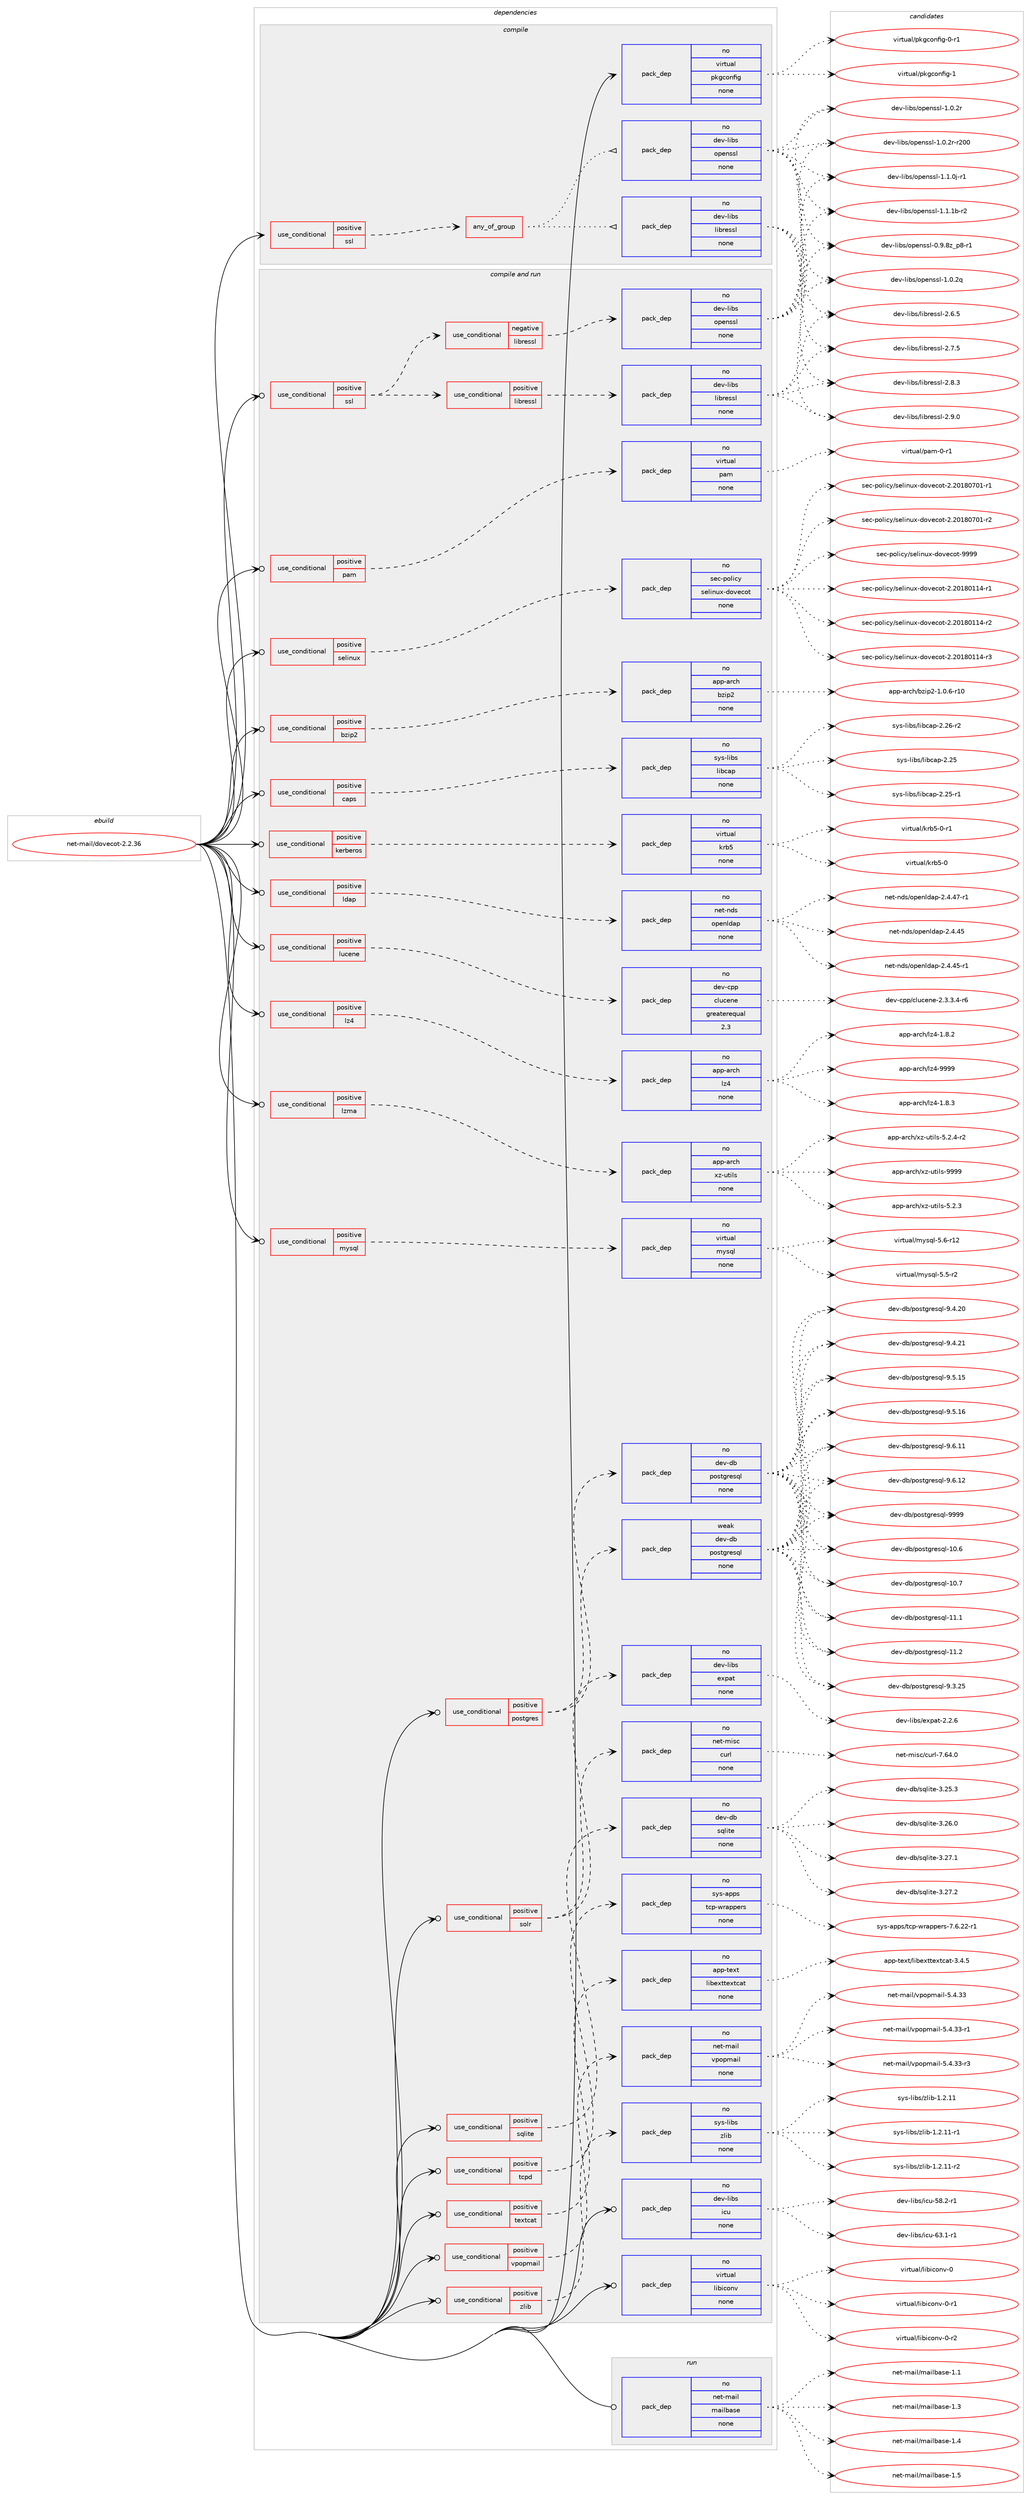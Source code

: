 digraph prolog {

# *************
# Graph options
# *************

newrank=true;
concentrate=true;
compound=true;
graph [rankdir=LR,fontname=Helvetica,fontsize=10,ranksep=1.5];#, ranksep=2.5, nodesep=0.2];
edge  [arrowhead=vee];
node  [fontname=Helvetica,fontsize=10];

# **********
# The ebuild
# **********

subgraph cluster_leftcol {
color=gray;
rank=same;
label=<<i>ebuild</i>>;
id [label="net-mail/dovecot-2.2.36", color=red, width=4, href="../net-mail/dovecot-2.2.36.svg"];
}

# ****************
# The dependencies
# ****************

subgraph cluster_midcol {
color=gray;
label=<<i>dependencies</i>>;
subgraph cluster_compile {
fillcolor="#eeeeee";
style=filled;
label=<<i>compile</i>>;
subgraph cond447207 {
dependency1663509 [label=<<TABLE BORDER="0" CELLBORDER="1" CELLSPACING="0" CELLPADDING="4"><TR><TD ROWSPAN="3" CELLPADDING="10">use_conditional</TD></TR><TR><TD>positive</TD></TR><TR><TD>ssl</TD></TR></TABLE>>, shape=none, color=red];
subgraph any26254 {
dependency1663510 [label=<<TABLE BORDER="0" CELLBORDER="1" CELLSPACING="0" CELLPADDING="4"><TR><TD CELLPADDING="10">any_of_group</TD></TR></TABLE>>, shape=none, color=red];subgraph pack1189260 {
dependency1663511 [label=<<TABLE BORDER="0" CELLBORDER="1" CELLSPACING="0" CELLPADDING="4" WIDTH="220"><TR><TD ROWSPAN="6" CELLPADDING="30">pack_dep</TD></TR><TR><TD WIDTH="110">no</TD></TR><TR><TD>dev-libs</TD></TR><TR><TD>openssl</TD></TR><TR><TD>none</TD></TR><TR><TD></TD></TR></TABLE>>, shape=none, color=blue];
}
dependency1663510:e -> dependency1663511:w [weight=20,style="dotted",arrowhead="oinv"];
subgraph pack1189261 {
dependency1663512 [label=<<TABLE BORDER="0" CELLBORDER="1" CELLSPACING="0" CELLPADDING="4" WIDTH="220"><TR><TD ROWSPAN="6" CELLPADDING="30">pack_dep</TD></TR><TR><TD WIDTH="110">no</TD></TR><TR><TD>dev-libs</TD></TR><TR><TD>libressl</TD></TR><TR><TD>none</TD></TR><TR><TD></TD></TR></TABLE>>, shape=none, color=blue];
}
dependency1663510:e -> dependency1663512:w [weight=20,style="dotted",arrowhead="oinv"];
}
dependency1663509:e -> dependency1663510:w [weight=20,style="dashed",arrowhead="vee"];
}
id:e -> dependency1663509:w [weight=20,style="solid",arrowhead="vee"];
subgraph pack1189262 {
dependency1663513 [label=<<TABLE BORDER="0" CELLBORDER="1" CELLSPACING="0" CELLPADDING="4" WIDTH="220"><TR><TD ROWSPAN="6" CELLPADDING="30">pack_dep</TD></TR><TR><TD WIDTH="110">no</TD></TR><TR><TD>virtual</TD></TR><TR><TD>pkgconfig</TD></TR><TR><TD>none</TD></TR><TR><TD></TD></TR></TABLE>>, shape=none, color=blue];
}
id:e -> dependency1663513:w [weight=20,style="solid",arrowhead="vee"];
}
subgraph cluster_compileandrun {
fillcolor="#eeeeee";
style=filled;
label=<<i>compile and run</i>>;
subgraph cond447208 {
dependency1663514 [label=<<TABLE BORDER="0" CELLBORDER="1" CELLSPACING="0" CELLPADDING="4"><TR><TD ROWSPAN="3" CELLPADDING="10">use_conditional</TD></TR><TR><TD>positive</TD></TR><TR><TD>bzip2</TD></TR></TABLE>>, shape=none, color=red];
subgraph pack1189263 {
dependency1663515 [label=<<TABLE BORDER="0" CELLBORDER="1" CELLSPACING="0" CELLPADDING="4" WIDTH="220"><TR><TD ROWSPAN="6" CELLPADDING="30">pack_dep</TD></TR><TR><TD WIDTH="110">no</TD></TR><TR><TD>app-arch</TD></TR><TR><TD>bzip2</TD></TR><TR><TD>none</TD></TR><TR><TD></TD></TR></TABLE>>, shape=none, color=blue];
}
dependency1663514:e -> dependency1663515:w [weight=20,style="dashed",arrowhead="vee"];
}
id:e -> dependency1663514:w [weight=20,style="solid",arrowhead="odotvee"];
subgraph cond447209 {
dependency1663516 [label=<<TABLE BORDER="0" CELLBORDER="1" CELLSPACING="0" CELLPADDING="4"><TR><TD ROWSPAN="3" CELLPADDING="10">use_conditional</TD></TR><TR><TD>positive</TD></TR><TR><TD>caps</TD></TR></TABLE>>, shape=none, color=red];
subgraph pack1189264 {
dependency1663517 [label=<<TABLE BORDER="0" CELLBORDER="1" CELLSPACING="0" CELLPADDING="4" WIDTH="220"><TR><TD ROWSPAN="6" CELLPADDING="30">pack_dep</TD></TR><TR><TD WIDTH="110">no</TD></TR><TR><TD>sys-libs</TD></TR><TR><TD>libcap</TD></TR><TR><TD>none</TD></TR><TR><TD></TD></TR></TABLE>>, shape=none, color=blue];
}
dependency1663516:e -> dependency1663517:w [weight=20,style="dashed",arrowhead="vee"];
}
id:e -> dependency1663516:w [weight=20,style="solid",arrowhead="odotvee"];
subgraph cond447210 {
dependency1663518 [label=<<TABLE BORDER="0" CELLBORDER="1" CELLSPACING="0" CELLPADDING="4"><TR><TD ROWSPAN="3" CELLPADDING="10">use_conditional</TD></TR><TR><TD>positive</TD></TR><TR><TD>kerberos</TD></TR></TABLE>>, shape=none, color=red];
subgraph pack1189265 {
dependency1663519 [label=<<TABLE BORDER="0" CELLBORDER="1" CELLSPACING="0" CELLPADDING="4" WIDTH="220"><TR><TD ROWSPAN="6" CELLPADDING="30">pack_dep</TD></TR><TR><TD WIDTH="110">no</TD></TR><TR><TD>virtual</TD></TR><TR><TD>krb5</TD></TR><TR><TD>none</TD></TR><TR><TD></TD></TR></TABLE>>, shape=none, color=blue];
}
dependency1663518:e -> dependency1663519:w [weight=20,style="dashed",arrowhead="vee"];
}
id:e -> dependency1663518:w [weight=20,style="solid",arrowhead="odotvee"];
subgraph cond447211 {
dependency1663520 [label=<<TABLE BORDER="0" CELLBORDER="1" CELLSPACING="0" CELLPADDING="4"><TR><TD ROWSPAN="3" CELLPADDING="10">use_conditional</TD></TR><TR><TD>positive</TD></TR><TR><TD>ldap</TD></TR></TABLE>>, shape=none, color=red];
subgraph pack1189266 {
dependency1663521 [label=<<TABLE BORDER="0" CELLBORDER="1" CELLSPACING="0" CELLPADDING="4" WIDTH="220"><TR><TD ROWSPAN="6" CELLPADDING="30">pack_dep</TD></TR><TR><TD WIDTH="110">no</TD></TR><TR><TD>net-nds</TD></TR><TR><TD>openldap</TD></TR><TR><TD>none</TD></TR><TR><TD></TD></TR></TABLE>>, shape=none, color=blue];
}
dependency1663520:e -> dependency1663521:w [weight=20,style="dashed",arrowhead="vee"];
}
id:e -> dependency1663520:w [weight=20,style="solid",arrowhead="odotvee"];
subgraph cond447212 {
dependency1663522 [label=<<TABLE BORDER="0" CELLBORDER="1" CELLSPACING="0" CELLPADDING="4"><TR><TD ROWSPAN="3" CELLPADDING="10">use_conditional</TD></TR><TR><TD>positive</TD></TR><TR><TD>lucene</TD></TR></TABLE>>, shape=none, color=red];
subgraph pack1189267 {
dependency1663523 [label=<<TABLE BORDER="0" CELLBORDER="1" CELLSPACING="0" CELLPADDING="4" WIDTH="220"><TR><TD ROWSPAN="6" CELLPADDING="30">pack_dep</TD></TR><TR><TD WIDTH="110">no</TD></TR><TR><TD>dev-cpp</TD></TR><TR><TD>clucene</TD></TR><TR><TD>greaterequal</TD></TR><TR><TD>2.3</TD></TR></TABLE>>, shape=none, color=blue];
}
dependency1663522:e -> dependency1663523:w [weight=20,style="dashed",arrowhead="vee"];
}
id:e -> dependency1663522:w [weight=20,style="solid",arrowhead="odotvee"];
subgraph cond447213 {
dependency1663524 [label=<<TABLE BORDER="0" CELLBORDER="1" CELLSPACING="0" CELLPADDING="4"><TR><TD ROWSPAN="3" CELLPADDING="10">use_conditional</TD></TR><TR><TD>positive</TD></TR><TR><TD>lz4</TD></TR></TABLE>>, shape=none, color=red];
subgraph pack1189268 {
dependency1663525 [label=<<TABLE BORDER="0" CELLBORDER="1" CELLSPACING="0" CELLPADDING="4" WIDTH="220"><TR><TD ROWSPAN="6" CELLPADDING="30">pack_dep</TD></TR><TR><TD WIDTH="110">no</TD></TR><TR><TD>app-arch</TD></TR><TR><TD>lz4</TD></TR><TR><TD>none</TD></TR><TR><TD></TD></TR></TABLE>>, shape=none, color=blue];
}
dependency1663524:e -> dependency1663525:w [weight=20,style="dashed",arrowhead="vee"];
}
id:e -> dependency1663524:w [weight=20,style="solid",arrowhead="odotvee"];
subgraph cond447214 {
dependency1663526 [label=<<TABLE BORDER="0" CELLBORDER="1" CELLSPACING="0" CELLPADDING="4"><TR><TD ROWSPAN="3" CELLPADDING="10">use_conditional</TD></TR><TR><TD>positive</TD></TR><TR><TD>lzma</TD></TR></TABLE>>, shape=none, color=red];
subgraph pack1189269 {
dependency1663527 [label=<<TABLE BORDER="0" CELLBORDER="1" CELLSPACING="0" CELLPADDING="4" WIDTH="220"><TR><TD ROWSPAN="6" CELLPADDING="30">pack_dep</TD></TR><TR><TD WIDTH="110">no</TD></TR><TR><TD>app-arch</TD></TR><TR><TD>xz-utils</TD></TR><TR><TD>none</TD></TR><TR><TD></TD></TR></TABLE>>, shape=none, color=blue];
}
dependency1663526:e -> dependency1663527:w [weight=20,style="dashed",arrowhead="vee"];
}
id:e -> dependency1663526:w [weight=20,style="solid",arrowhead="odotvee"];
subgraph cond447215 {
dependency1663528 [label=<<TABLE BORDER="0" CELLBORDER="1" CELLSPACING="0" CELLPADDING="4"><TR><TD ROWSPAN="3" CELLPADDING="10">use_conditional</TD></TR><TR><TD>positive</TD></TR><TR><TD>mysql</TD></TR></TABLE>>, shape=none, color=red];
subgraph pack1189270 {
dependency1663529 [label=<<TABLE BORDER="0" CELLBORDER="1" CELLSPACING="0" CELLPADDING="4" WIDTH="220"><TR><TD ROWSPAN="6" CELLPADDING="30">pack_dep</TD></TR><TR><TD WIDTH="110">no</TD></TR><TR><TD>virtual</TD></TR><TR><TD>mysql</TD></TR><TR><TD>none</TD></TR><TR><TD></TD></TR></TABLE>>, shape=none, color=blue];
}
dependency1663528:e -> dependency1663529:w [weight=20,style="dashed",arrowhead="vee"];
}
id:e -> dependency1663528:w [weight=20,style="solid",arrowhead="odotvee"];
subgraph cond447216 {
dependency1663530 [label=<<TABLE BORDER="0" CELLBORDER="1" CELLSPACING="0" CELLPADDING="4"><TR><TD ROWSPAN="3" CELLPADDING="10">use_conditional</TD></TR><TR><TD>positive</TD></TR><TR><TD>pam</TD></TR></TABLE>>, shape=none, color=red];
subgraph pack1189271 {
dependency1663531 [label=<<TABLE BORDER="0" CELLBORDER="1" CELLSPACING="0" CELLPADDING="4" WIDTH="220"><TR><TD ROWSPAN="6" CELLPADDING="30">pack_dep</TD></TR><TR><TD WIDTH="110">no</TD></TR><TR><TD>virtual</TD></TR><TR><TD>pam</TD></TR><TR><TD>none</TD></TR><TR><TD></TD></TR></TABLE>>, shape=none, color=blue];
}
dependency1663530:e -> dependency1663531:w [weight=20,style="dashed",arrowhead="vee"];
}
id:e -> dependency1663530:w [weight=20,style="solid",arrowhead="odotvee"];
subgraph cond447217 {
dependency1663532 [label=<<TABLE BORDER="0" CELLBORDER="1" CELLSPACING="0" CELLPADDING="4"><TR><TD ROWSPAN="3" CELLPADDING="10">use_conditional</TD></TR><TR><TD>positive</TD></TR><TR><TD>postgres</TD></TR></TABLE>>, shape=none, color=red];
subgraph pack1189272 {
dependency1663533 [label=<<TABLE BORDER="0" CELLBORDER="1" CELLSPACING="0" CELLPADDING="4" WIDTH="220"><TR><TD ROWSPAN="6" CELLPADDING="30">pack_dep</TD></TR><TR><TD WIDTH="110">no</TD></TR><TR><TD>dev-db</TD></TR><TR><TD>postgresql</TD></TR><TR><TD>none</TD></TR><TR><TD></TD></TR></TABLE>>, shape=none, color=blue];
}
dependency1663532:e -> dependency1663533:w [weight=20,style="dashed",arrowhead="vee"];
subgraph pack1189273 {
dependency1663534 [label=<<TABLE BORDER="0" CELLBORDER="1" CELLSPACING="0" CELLPADDING="4" WIDTH="220"><TR><TD ROWSPAN="6" CELLPADDING="30">pack_dep</TD></TR><TR><TD WIDTH="110">weak</TD></TR><TR><TD>dev-db</TD></TR><TR><TD>postgresql</TD></TR><TR><TD>none</TD></TR><TR><TD></TD></TR></TABLE>>, shape=none, color=blue];
}
dependency1663532:e -> dependency1663534:w [weight=20,style="dashed",arrowhead="vee"];
}
id:e -> dependency1663532:w [weight=20,style="solid",arrowhead="odotvee"];
subgraph cond447218 {
dependency1663535 [label=<<TABLE BORDER="0" CELLBORDER="1" CELLSPACING="0" CELLPADDING="4"><TR><TD ROWSPAN="3" CELLPADDING="10">use_conditional</TD></TR><TR><TD>positive</TD></TR><TR><TD>selinux</TD></TR></TABLE>>, shape=none, color=red];
subgraph pack1189274 {
dependency1663536 [label=<<TABLE BORDER="0" CELLBORDER="1" CELLSPACING="0" CELLPADDING="4" WIDTH="220"><TR><TD ROWSPAN="6" CELLPADDING="30">pack_dep</TD></TR><TR><TD WIDTH="110">no</TD></TR><TR><TD>sec-policy</TD></TR><TR><TD>selinux-dovecot</TD></TR><TR><TD>none</TD></TR><TR><TD></TD></TR></TABLE>>, shape=none, color=blue];
}
dependency1663535:e -> dependency1663536:w [weight=20,style="dashed",arrowhead="vee"];
}
id:e -> dependency1663535:w [weight=20,style="solid",arrowhead="odotvee"];
subgraph cond447219 {
dependency1663537 [label=<<TABLE BORDER="0" CELLBORDER="1" CELLSPACING="0" CELLPADDING="4"><TR><TD ROWSPAN="3" CELLPADDING="10">use_conditional</TD></TR><TR><TD>positive</TD></TR><TR><TD>solr</TD></TR></TABLE>>, shape=none, color=red];
subgraph pack1189275 {
dependency1663538 [label=<<TABLE BORDER="0" CELLBORDER="1" CELLSPACING="0" CELLPADDING="4" WIDTH="220"><TR><TD ROWSPAN="6" CELLPADDING="30">pack_dep</TD></TR><TR><TD WIDTH="110">no</TD></TR><TR><TD>net-misc</TD></TR><TR><TD>curl</TD></TR><TR><TD>none</TD></TR><TR><TD></TD></TR></TABLE>>, shape=none, color=blue];
}
dependency1663537:e -> dependency1663538:w [weight=20,style="dashed",arrowhead="vee"];
subgraph pack1189276 {
dependency1663539 [label=<<TABLE BORDER="0" CELLBORDER="1" CELLSPACING="0" CELLPADDING="4" WIDTH="220"><TR><TD ROWSPAN="6" CELLPADDING="30">pack_dep</TD></TR><TR><TD WIDTH="110">no</TD></TR><TR><TD>dev-libs</TD></TR><TR><TD>expat</TD></TR><TR><TD>none</TD></TR><TR><TD></TD></TR></TABLE>>, shape=none, color=blue];
}
dependency1663537:e -> dependency1663539:w [weight=20,style="dashed",arrowhead="vee"];
}
id:e -> dependency1663537:w [weight=20,style="solid",arrowhead="odotvee"];
subgraph cond447220 {
dependency1663540 [label=<<TABLE BORDER="0" CELLBORDER="1" CELLSPACING="0" CELLPADDING="4"><TR><TD ROWSPAN="3" CELLPADDING="10">use_conditional</TD></TR><TR><TD>positive</TD></TR><TR><TD>sqlite</TD></TR></TABLE>>, shape=none, color=red];
subgraph pack1189277 {
dependency1663541 [label=<<TABLE BORDER="0" CELLBORDER="1" CELLSPACING="0" CELLPADDING="4" WIDTH="220"><TR><TD ROWSPAN="6" CELLPADDING="30">pack_dep</TD></TR><TR><TD WIDTH="110">no</TD></TR><TR><TD>dev-db</TD></TR><TR><TD>sqlite</TD></TR><TR><TD>none</TD></TR><TR><TD></TD></TR></TABLE>>, shape=none, color=blue];
}
dependency1663540:e -> dependency1663541:w [weight=20,style="dashed",arrowhead="vee"];
}
id:e -> dependency1663540:w [weight=20,style="solid",arrowhead="odotvee"];
subgraph cond447221 {
dependency1663542 [label=<<TABLE BORDER="0" CELLBORDER="1" CELLSPACING="0" CELLPADDING="4"><TR><TD ROWSPAN="3" CELLPADDING="10">use_conditional</TD></TR><TR><TD>positive</TD></TR><TR><TD>ssl</TD></TR></TABLE>>, shape=none, color=red];
subgraph cond447222 {
dependency1663543 [label=<<TABLE BORDER="0" CELLBORDER="1" CELLSPACING="0" CELLPADDING="4"><TR><TD ROWSPAN="3" CELLPADDING="10">use_conditional</TD></TR><TR><TD>negative</TD></TR><TR><TD>libressl</TD></TR></TABLE>>, shape=none, color=red];
subgraph pack1189278 {
dependency1663544 [label=<<TABLE BORDER="0" CELLBORDER="1" CELLSPACING="0" CELLPADDING="4" WIDTH="220"><TR><TD ROWSPAN="6" CELLPADDING="30">pack_dep</TD></TR><TR><TD WIDTH="110">no</TD></TR><TR><TD>dev-libs</TD></TR><TR><TD>openssl</TD></TR><TR><TD>none</TD></TR><TR><TD></TD></TR></TABLE>>, shape=none, color=blue];
}
dependency1663543:e -> dependency1663544:w [weight=20,style="dashed",arrowhead="vee"];
}
dependency1663542:e -> dependency1663543:w [weight=20,style="dashed",arrowhead="vee"];
subgraph cond447223 {
dependency1663545 [label=<<TABLE BORDER="0" CELLBORDER="1" CELLSPACING="0" CELLPADDING="4"><TR><TD ROWSPAN="3" CELLPADDING="10">use_conditional</TD></TR><TR><TD>positive</TD></TR><TR><TD>libressl</TD></TR></TABLE>>, shape=none, color=red];
subgraph pack1189279 {
dependency1663546 [label=<<TABLE BORDER="0" CELLBORDER="1" CELLSPACING="0" CELLPADDING="4" WIDTH="220"><TR><TD ROWSPAN="6" CELLPADDING="30">pack_dep</TD></TR><TR><TD WIDTH="110">no</TD></TR><TR><TD>dev-libs</TD></TR><TR><TD>libressl</TD></TR><TR><TD>none</TD></TR><TR><TD></TD></TR></TABLE>>, shape=none, color=blue];
}
dependency1663545:e -> dependency1663546:w [weight=20,style="dashed",arrowhead="vee"];
}
dependency1663542:e -> dependency1663545:w [weight=20,style="dashed",arrowhead="vee"];
}
id:e -> dependency1663542:w [weight=20,style="solid",arrowhead="odotvee"];
subgraph cond447224 {
dependency1663547 [label=<<TABLE BORDER="0" CELLBORDER="1" CELLSPACING="0" CELLPADDING="4"><TR><TD ROWSPAN="3" CELLPADDING="10">use_conditional</TD></TR><TR><TD>positive</TD></TR><TR><TD>tcpd</TD></TR></TABLE>>, shape=none, color=red];
subgraph pack1189280 {
dependency1663548 [label=<<TABLE BORDER="0" CELLBORDER="1" CELLSPACING="0" CELLPADDING="4" WIDTH="220"><TR><TD ROWSPAN="6" CELLPADDING="30">pack_dep</TD></TR><TR><TD WIDTH="110">no</TD></TR><TR><TD>sys-apps</TD></TR><TR><TD>tcp-wrappers</TD></TR><TR><TD>none</TD></TR><TR><TD></TD></TR></TABLE>>, shape=none, color=blue];
}
dependency1663547:e -> dependency1663548:w [weight=20,style="dashed",arrowhead="vee"];
}
id:e -> dependency1663547:w [weight=20,style="solid",arrowhead="odotvee"];
subgraph cond447225 {
dependency1663549 [label=<<TABLE BORDER="0" CELLBORDER="1" CELLSPACING="0" CELLPADDING="4"><TR><TD ROWSPAN="3" CELLPADDING="10">use_conditional</TD></TR><TR><TD>positive</TD></TR><TR><TD>textcat</TD></TR></TABLE>>, shape=none, color=red];
subgraph pack1189281 {
dependency1663550 [label=<<TABLE BORDER="0" CELLBORDER="1" CELLSPACING="0" CELLPADDING="4" WIDTH="220"><TR><TD ROWSPAN="6" CELLPADDING="30">pack_dep</TD></TR><TR><TD WIDTH="110">no</TD></TR><TR><TD>app-text</TD></TR><TR><TD>libexttextcat</TD></TR><TR><TD>none</TD></TR><TR><TD></TD></TR></TABLE>>, shape=none, color=blue];
}
dependency1663549:e -> dependency1663550:w [weight=20,style="dashed",arrowhead="vee"];
}
id:e -> dependency1663549:w [weight=20,style="solid",arrowhead="odotvee"];
subgraph cond447226 {
dependency1663551 [label=<<TABLE BORDER="0" CELLBORDER="1" CELLSPACING="0" CELLPADDING="4"><TR><TD ROWSPAN="3" CELLPADDING="10">use_conditional</TD></TR><TR><TD>positive</TD></TR><TR><TD>vpopmail</TD></TR></TABLE>>, shape=none, color=red];
subgraph pack1189282 {
dependency1663552 [label=<<TABLE BORDER="0" CELLBORDER="1" CELLSPACING="0" CELLPADDING="4" WIDTH="220"><TR><TD ROWSPAN="6" CELLPADDING="30">pack_dep</TD></TR><TR><TD WIDTH="110">no</TD></TR><TR><TD>net-mail</TD></TR><TR><TD>vpopmail</TD></TR><TR><TD>none</TD></TR><TR><TD></TD></TR></TABLE>>, shape=none, color=blue];
}
dependency1663551:e -> dependency1663552:w [weight=20,style="dashed",arrowhead="vee"];
}
id:e -> dependency1663551:w [weight=20,style="solid",arrowhead="odotvee"];
subgraph cond447227 {
dependency1663553 [label=<<TABLE BORDER="0" CELLBORDER="1" CELLSPACING="0" CELLPADDING="4"><TR><TD ROWSPAN="3" CELLPADDING="10">use_conditional</TD></TR><TR><TD>positive</TD></TR><TR><TD>zlib</TD></TR></TABLE>>, shape=none, color=red];
subgraph pack1189283 {
dependency1663554 [label=<<TABLE BORDER="0" CELLBORDER="1" CELLSPACING="0" CELLPADDING="4" WIDTH="220"><TR><TD ROWSPAN="6" CELLPADDING="30">pack_dep</TD></TR><TR><TD WIDTH="110">no</TD></TR><TR><TD>sys-libs</TD></TR><TR><TD>zlib</TD></TR><TR><TD>none</TD></TR><TR><TD></TD></TR></TABLE>>, shape=none, color=blue];
}
dependency1663553:e -> dependency1663554:w [weight=20,style="dashed",arrowhead="vee"];
}
id:e -> dependency1663553:w [weight=20,style="solid",arrowhead="odotvee"];
subgraph pack1189284 {
dependency1663555 [label=<<TABLE BORDER="0" CELLBORDER="1" CELLSPACING="0" CELLPADDING="4" WIDTH="220"><TR><TD ROWSPAN="6" CELLPADDING="30">pack_dep</TD></TR><TR><TD WIDTH="110">no</TD></TR><TR><TD>dev-libs</TD></TR><TR><TD>icu</TD></TR><TR><TD>none</TD></TR><TR><TD></TD></TR></TABLE>>, shape=none, color=blue];
}
id:e -> dependency1663555:w [weight=20,style="solid",arrowhead="odotvee"];
subgraph pack1189285 {
dependency1663556 [label=<<TABLE BORDER="0" CELLBORDER="1" CELLSPACING="0" CELLPADDING="4" WIDTH="220"><TR><TD ROWSPAN="6" CELLPADDING="30">pack_dep</TD></TR><TR><TD WIDTH="110">no</TD></TR><TR><TD>virtual</TD></TR><TR><TD>libiconv</TD></TR><TR><TD>none</TD></TR><TR><TD></TD></TR></TABLE>>, shape=none, color=blue];
}
id:e -> dependency1663556:w [weight=20,style="solid",arrowhead="odotvee"];
}
subgraph cluster_run {
fillcolor="#eeeeee";
style=filled;
label=<<i>run</i>>;
subgraph pack1189286 {
dependency1663557 [label=<<TABLE BORDER="0" CELLBORDER="1" CELLSPACING="0" CELLPADDING="4" WIDTH="220"><TR><TD ROWSPAN="6" CELLPADDING="30">pack_dep</TD></TR><TR><TD WIDTH="110">no</TD></TR><TR><TD>net-mail</TD></TR><TR><TD>mailbase</TD></TR><TR><TD>none</TD></TR><TR><TD></TD></TR></TABLE>>, shape=none, color=blue];
}
id:e -> dependency1663557:w [weight=20,style="solid",arrowhead="odot"];
}
}

# **************
# The candidates
# **************

subgraph cluster_choices {
rank=same;
color=gray;
label=<<i>candidates</i>>;

subgraph choice1189260 {
color=black;
nodesep=1;
choice10010111845108105981154711111210111011511510845484657465612295112564511449 [label="dev-libs/openssl-0.9.8z_p8-r1", color=red, width=4,href="../dev-libs/openssl-0.9.8z_p8-r1.svg"];
choice100101118451081059811547111112101110115115108454946484650113 [label="dev-libs/openssl-1.0.2q", color=red, width=4,href="../dev-libs/openssl-1.0.2q.svg"];
choice100101118451081059811547111112101110115115108454946484650114 [label="dev-libs/openssl-1.0.2r", color=red, width=4,href="../dev-libs/openssl-1.0.2r.svg"];
choice10010111845108105981154711111210111011511510845494648465011445114504848 [label="dev-libs/openssl-1.0.2r-r200", color=red, width=4,href="../dev-libs/openssl-1.0.2r-r200.svg"];
choice1001011184510810598115471111121011101151151084549464946481064511449 [label="dev-libs/openssl-1.1.0j-r1", color=red, width=4,href="../dev-libs/openssl-1.1.0j-r1.svg"];
choice100101118451081059811547111112101110115115108454946494649984511450 [label="dev-libs/openssl-1.1.1b-r2", color=red, width=4,href="../dev-libs/openssl-1.1.1b-r2.svg"];
dependency1663511:e -> choice10010111845108105981154711111210111011511510845484657465612295112564511449:w [style=dotted,weight="100"];
dependency1663511:e -> choice100101118451081059811547111112101110115115108454946484650113:w [style=dotted,weight="100"];
dependency1663511:e -> choice100101118451081059811547111112101110115115108454946484650114:w [style=dotted,weight="100"];
dependency1663511:e -> choice10010111845108105981154711111210111011511510845494648465011445114504848:w [style=dotted,weight="100"];
dependency1663511:e -> choice1001011184510810598115471111121011101151151084549464946481064511449:w [style=dotted,weight="100"];
dependency1663511:e -> choice100101118451081059811547111112101110115115108454946494649984511450:w [style=dotted,weight="100"];
}
subgraph choice1189261 {
color=black;
nodesep=1;
choice10010111845108105981154710810598114101115115108455046544653 [label="dev-libs/libressl-2.6.5", color=red, width=4,href="../dev-libs/libressl-2.6.5.svg"];
choice10010111845108105981154710810598114101115115108455046554653 [label="dev-libs/libressl-2.7.5", color=red, width=4,href="../dev-libs/libressl-2.7.5.svg"];
choice10010111845108105981154710810598114101115115108455046564651 [label="dev-libs/libressl-2.8.3", color=red, width=4,href="../dev-libs/libressl-2.8.3.svg"];
choice10010111845108105981154710810598114101115115108455046574648 [label="dev-libs/libressl-2.9.0", color=red, width=4,href="../dev-libs/libressl-2.9.0.svg"];
dependency1663512:e -> choice10010111845108105981154710810598114101115115108455046544653:w [style=dotted,weight="100"];
dependency1663512:e -> choice10010111845108105981154710810598114101115115108455046554653:w [style=dotted,weight="100"];
dependency1663512:e -> choice10010111845108105981154710810598114101115115108455046564651:w [style=dotted,weight="100"];
dependency1663512:e -> choice10010111845108105981154710810598114101115115108455046574648:w [style=dotted,weight="100"];
}
subgraph choice1189262 {
color=black;
nodesep=1;
choice11810511411611797108471121071039911111010210510345484511449 [label="virtual/pkgconfig-0-r1", color=red, width=4,href="../virtual/pkgconfig-0-r1.svg"];
choice1181051141161179710847112107103991111101021051034549 [label="virtual/pkgconfig-1", color=red, width=4,href="../virtual/pkgconfig-1.svg"];
dependency1663513:e -> choice11810511411611797108471121071039911111010210510345484511449:w [style=dotted,weight="100"];
dependency1663513:e -> choice1181051141161179710847112107103991111101021051034549:w [style=dotted,weight="100"];
}
subgraph choice1189263 {
color=black;
nodesep=1;
choice97112112459711499104479812210511250454946484654451144948 [label="app-arch/bzip2-1.0.6-r10", color=red, width=4,href="../app-arch/bzip2-1.0.6-r10.svg"];
dependency1663515:e -> choice97112112459711499104479812210511250454946484654451144948:w [style=dotted,weight="100"];
}
subgraph choice1189264 {
color=black;
nodesep=1;
choice1151211154510810598115471081059899971124550465053 [label="sys-libs/libcap-2.25", color=red, width=4,href="../sys-libs/libcap-2.25.svg"];
choice11512111545108105981154710810598999711245504650534511449 [label="sys-libs/libcap-2.25-r1", color=red, width=4,href="../sys-libs/libcap-2.25-r1.svg"];
choice11512111545108105981154710810598999711245504650544511450 [label="sys-libs/libcap-2.26-r2", color=red, width=4,href="../sys-libs/libcap-2.26-r2.svg"];
dependency1663517:e -> choice1151211154510810598115471081059899971124550465053:w [style=dotted,weight="100"];
dependency1663517:e -> choice11512111545108105981154710810598999711245504650534511449:w [style=dotted,weight="100"];
dependency1663517:e -> choice11512111545108105981154710810598999711245504650544511450:w [style=dotted,weight="100"];
}
subgraph choice1189265 {
color=black;
nodesep=1;
choice118105114116117971084710711498534548 [label="virtual/krb5-0", color=red, width=4,href="../virtual/krb5-0.svg"];
choice1181051141161179710847107114985345484511449 [label="virtual/krb5-0-r1", color=red, width=4,href="../virtual/krb5-0-r1.svg"];
dependency1663519:e -> choice118105114116117971084710711498534548:w [style=dotted,weight="100"];
dependency1663519:e -> choice1181051141161179710847107114985345484511449:w [style=dotted,weight="100"];
}
subgraph choice1189266 {
color=black;
nodesep=1;
choice11010111645110100115471111121011101081009711245504652465253 [label="net-nds/openldap-2.4.45", color=red, width=4,href="../net-nds/openldap-2.4.45.svg"];
choice110101116451101001154711111210111010810097112455046524652534511449 [label="net-nds/openldap-2.4.45-r1", color=red, width=4,href="../net-nds/openldap-2.4.45-r1.svg"];
choice110101116451101001154711111210111010810097112455046524652554511449 [label="net-nds/openldap-2.4.47-r1", color=red, width=4,href="../net-nds/openldap-2.4.47-r1.svg"];
dependency1663521:e -> choice11010111645110100115471111121011101081009711245504652465253:w [style=dotted,weight="100"];
dependency1663521:e -> choice110101116451101001154711111210111010810097112455046524652534511449:w [style=dotted,weight="100"];
dependency1663521:e -> choice110101116451101001154711111210111010810097112455046524652554511449:w [style=dotted,weight="100"];
}
subgraph choice1189267 {
color=black;
nodesep=1;
choice100101118459911211247991081179910111010145504651465146524511454 [label="dev-cpp/clucene-2.3.3.4-r6", color=red, width=4,href="../dev-cpp/clucene-2.3.3.4-r6.svg"];
dependency1663523:e -> choice100101118459911211247991081179910111010145504651465146524511454:w [style=dotted,weight="100"];
}
subgraph choice1189268 {
color=black;
nodesep=1;
choice971121124597114991044710812252454946564650 [label="app-arch/lz4-1.8.2", color=red, width=4,href="../app-arch/lz4-1.8.2.svg"];
choice971121124597114991044710812252454946564651 [label="app-arch/lz4-1.8.3", color=red, width=4,href="../app-arch/lz4-1.8.3.svg"];
choice9711211245971149910447108122524557575757 [label="app-arch/lz4-9999", color=red, width=4,href="../app-arch/lz4-9999.svg"];
dependency1663525:e -> choice971121124597114991044710812252454946564650:w [style=dotted,weight="100"];
dependency1663525:e -> choice971121124597114991044710812252454946564651:w [style=dotted,weight="100"];
dependency1663525:e -> choice9711211245971149910447108122524557575757:w [style=dotted,weight="100"];
}
subgraph choice1189269 {
color=black;
nodesep=1;
choice971121124597114991044712012245117116105108115455346504651 [label="app-arch/xz-utils-5.2.3", color=red, width=4,href="../app-arch/xz-utils-5.2.3.svg"];
choice9711211245971149910447120122451171161051081154553465046524511450 [label="app-arch/xz-utils-5.2.4-r2", color=red, width=4,href="../app-arch/xz-utils-5.2.4-r2.svg"];
choice9711211245971149910447120122451171161051081154557575757 [label="app-arch/xz-utils-9999", color=red, width=4,href="../app-arch/xz-utils-9999.svg"];
dependency1663527:e -> choice971121124597114991044712012245117116105108115455346504651:w [style=dotted,weight="100"];
dependency1663527:e -> choice9711211245971149910447120122451171161051081154553465046524511450:w [style=dotted,weight="100"];
dependency1663527:e -> choice9711211245971149910447120122451171161051081154557575757:w [style=dotted,weight="100"];
}
subgraph choice1189270 {
color=black;
nodesep=1;
choice1181051141161179710847109121115113108455346534511450 [label="virtual/mysql-5.5-r2", color=red, width=4,href="../virtual/mysql-5.5-r2.svg"];
choice118105114116117971084710912111511310845534654451144950 [label="virtual/mysql-5.6-r12", color=red, width=4,href="../virtual/mysql-5.6-r12.svg"];
dependency1663529:e -> choice1181051141161179710847109121115113108455346534511450:w [style=dotted,weight="100"];
dependency1663529:e -> choice118105114116117971084710912111511310845534654451144950:w [style=dotted,weight="100"];
}
subgraph choice1189271 {
color=black;
nodesep=1;
choice11810511411611797108471129710945484511449 [label="virtual/pam-0-r1", color=red, width=4,href="../virtual/pam-0-r1.svg"];
dependency1663531:e -> choice11810511411611797108471129710945484511449:w [style=dotted,weight="100"];
}
subgraph choice1189272 {
color=black;
nodesep=1;
choice1001011184510098471121111151161031141011151131084549484654 [label="dev-db/postgresql-10.6", color=red, width=4,href="../dev-db/postgresql-10.6.svg"];
choice1001011184510098471121111151161031141011151131084549484655 [label="dev-db/postgresql-10.7", color=red, width=4,href="../dev-db/postgresql-10.7.svg"];
choice1001011184510098471121111151161031141011151131084549494649 [label="dev-db/postgresql-11.1", color=red, width=4,href="../dev-db/postgresql-11.1.svg"];
choice1001011184510098471121111151161031141011151131084549494650 [label="dev-db/postgresql-11.2", color=red, width=4,href="../dev-db/postgresql-11.2.svg"];
choice10010111845100984711211111511610311410111511310845574651465053 [label="dev-db/postgresql-9.3.25", color=red, width=4,href="../dev-db/postgresql-9.3.25.svg"];
choice10010111845100984711211111511610311410111511310845574652465048 [label="dev-db/postgresql-9.4.20", color=red, width=4,href="../dev-db/postgresql-9.4.20.svg"];
choice10010111845100984711211111511610311410111511310845574652465049 [label="dev-db/postgresql-9.4.21", color=red, width=4,href="../dev-db/postgresql-9.4.21.svg"];
choice10010111845100984711211111511610311410111511310845574653464953 [label="dev-db/postgresql-9.5.15", color=red, width=4,href="../dev-db/postgresql-9.5.15.svg"];
choice10010111845100984711211111511610311410111511310845574653464954 [label="dev-db/postgresql-9.5.16", color=red, width=4,href="../dev-db/postgresql-9.5.16.svg"];
choice10010111845100984711211111511610311410111511310845574654464949 [label="dev-db/postgresql-9.6.11", color=red, width=4,href="../dev-db/postgresql-9.6.11.svg"];
choice10010111845100984711211111511610311410111511310845574654464950 [label="dev-db/postgresql-9.6.12", color=red, width=4,href="../dev-db/postgresql-9.6.12.svg"];
choice1001011184510098471121111151161031141011151131084557575757 [label="dev-db/postgresql-9999", color=red, width=4,href="../dev-db/postgresql-9999.svg"];
dependency1663533:e -> choice1001011184510098471121111151161031141011151131084549484654:w [style=dotted,weight="100"];
dependency1663533:e -> choice1001011184510098471121111151161031141011151131084549484655:w [style=dotted,weight="100"];
dependency1663533:e -> choice1001011184510098471121111151161031141011151131084549494649:w [style=dotted,weight="100"];
dependency1663533:e -> choice1001011184510098471121111151161031141011151131084549494650:w [style=dotted,weight="100"];
dependency1663533:e -> choice10010111845100984711211111511610311410111511310845574651465053:w [style=dotted,weight="100"];
dependency1663533:e -> choice10010111845100984711211111511610311410111511310845574652465048:w [style=dotted,weight="100"];
dependency1663533:e -> choice10010111845100984711211111511610311410111511310845574652465049:w [style=dotted,weight="100"];
dependency1663533:e -> choice10010111845100984711211111511610311410111511310845574653464953:w [style=dotted,weight="100"];
dependency1663533:e -> choice10010111845100984711211111511610311410111511310845574653464954:w [style=dotted,weight="100"];
dependency1663533:e -> choice10010111845100984711211111511610311410111511310845574654464949:w [style=dotted,weight="100"];
dependency1663533:e -> choice10010111845100984711211111511610311410111511310845574654464950:w [style=dotted,weight="100"];
dependency1663533:e -> choice1001011184510098471121111151161031141011151131084557575757:w [style=dotted,weight="100"];
}
subgraph choice1189273 {
color=black;
nodesep=1;
choice1001011184510098471121111151161031141011151131084549484654 [label="dev-db/postgresql-10.6", color=red, width=4,href="../dev-db/postgresql-10.6.svg"];
choice1001011184510098471121111151161031141011151131084549484655 [label="dev-db/postgresql-10.7", color=red, width=4,href="../dev-db/postgresql-10.7.svg"];
choice1001011184510098471121111151161031141011151131084549494649 [label="dev-db/postgresql-11.1", color=red, width=4,href="../dev-db/postgresql-11.1.svg"];
choice1001011184510098471121111151161031141011151131084549494650 [label="dev-db/postgresql-11.2", color=red, width=4,href="../dev-db/postgresql-11.2.svg"];
choice10010111845100984711211111511610311410111511310845574651465053 [label="dev-db/postgresql-9.3.25", color=red, width=4,href="../dev-db/postgresql-9.3.25.svg"];
choice10010111845100984711211111511610311410111511310845574652465048 [label="dev-db/postgresql-9.4.20", color=red, width=4,href="../dev-db/postgresql-9.4.20.svg"];
choice10010111845100984711211111511610311410111511310845574652465049 [label="dev-db/postgresql-9.4.21", color=red, width=4,href="../dev-db/postgresql-9.4.21.svg"];
choice10010111845100984711211111511610311410111511310845574653464953 [label="dev-db/postgresql-9.5.15", color=red, width=4,href="../dev-db/postgresql-9.5.15.svg"];
choice10010111845100984711211111511610311410111511310845574653464954 [label="dev-db/postgresql-9.5.16", color=red, width=4,href="../dev-db/postgresql-9.5.16.svg"];
choice10010111845100984711211111511610311410111511310845574654464949 [label="dev-db/postgresql-9.6.11", color=red, width=4,href="../dev-db/postgresql-9.6.11.svg"];
choice10010111845100984711211111511610311410111511310845574654464950 [label="dev-db/postgresql-9.6.12", color=red, width=4,href="../dev-db/postgresql-9.6.12.svg"];
choice1001011184510098471121111151161031141011151131084557575757 [label="dev-db/postgresql-9999", color=red, width=4,href="../dev-db/postgresql-9999.svg"];
dependency1663534:e -> choice1001011184510098471121111151161031141011151131084549484654:w [style=dotted,weight="100"];
dependency1663534:e -> choice1001011184510098471121111151161031141011151131084549484655:w [style=dotted,weight="100"];
dependency1663534:e -> choice1001011184510098471121111151161031141011151131084549494649:w [style=dotted,weight="100"];
dependency1663534:e -> choice1001011184510098471121111151161031141011151131084549494650:w [style=dotted,weight="100"];
dependency1663534:e -> choice10010111845100984711211111511610311410111511310845574651465053:w [style=dotted,weight="100"];
dependency1663534:e -> choice10010111845100984711211111511610311410111511310845574652465048:w [style=dotted,weight="100"];
dependency1663534:e -> choice10010111845100984711211111511610311410111511310845574652465049:w [style=dotted,weight="100"];
dependency1663534:e -> choice10010111845100984711211111511610311410111511310845574653464953:w [style=dotted,weight="100"];
dependency1663534:e -> choice10010111845100984711211111511610311410111511310845574653464954:w [style=dotted,weight="100"];
dependency1663534:e -> choice10010111845100984711211111511610311410111511310845574654464949:w [style=dotted,weight="100"];
dependency1663534:e -> choice10010111845100984711211111511610311410111511310845574654464950:w [style=dotted,weight="100"];
dependency1663534:e -> choice1001011184510098471121111151161031141011151131084557575757:w [style=dotted,weight="100"];
}
subgraph choice1189274 {
color=black;
nodesep=1;
choice11510199451121111081059912147115101108105110117120451001111181019911111645504650484956484949524511449 [label="sec-policy/selinux-dovecot-2.20180114-r1", color=red, width=4,href="../sec-policy/selinux-dovecot-2.20180114-r1.svg"];
choice11510199451121111081059912147115101108105110117120451001111181019911111645504650484956484949524511450 [label="sec-policy/selinux-dovecot-2.20180114-r2", color=red, width=4,href="../sec-policy/selinux-dovecot-2.20180114-r2.svg"];
choice11510199451121111081059912147115101108105110117120451001111181019911111645504650484956484949524511451 [label="sec-policy/selinux-dovecot-2.20180114-r3", color=red, width=4,href="../sec-policy/selinux-dovecot-2.20180114-r3.svg"];
choice11510199451121111081059912147115101108105110117120451001111181019911111645504650484956485548494511449 [label="sec-policy/selinux-dovecot-2.20180701-r1", color=red, width=4,href="../sec-policy/selinux-dovecot-2.20180701-r1.svg"];
choice11510199451121111081059912147115101108105110117120451001111181019911111645504650484956485548494511450 [label="sec-policy/selinux-dovecot-2.20180701-r2", color=red, width=4,href="../sec-policy/selinux-dovecot-2.20180701-r2.svg"];
choice1151019945112111108105991214711510110810511011712045100111118101991111164557575757 [label="sec-policy/selinux-dovecot-9999", color=red, width=4,href="../sec-policy/selinux-dovecot-9999.svg"];
dependency1663536:e -> choice11510199451121111081059912147115101108105110117120451001111181019911111645504650484956484949524511449:w [style=dotted,weight="100"];
dependency1663536:e -> choice11510199451121111081059912147115101108105110117120451001111181019911111645504650484956484949524511450:w [style=dotted,weight="100"];
dependency1663536:e -> choice11510199451121111081059912147115101108105110117120451001111181019911111645504650484956484949524511451:w [style=dotted,weight="100"];
dependency1663536:e -> choice11510199451121111081059912147115101108105110117120451001111181019911111645504650484956485548494511449:w [style=dotted,weight="100"];
dependency1663536:e -> choice11510199451121111081059912147115101108105110117120451001111181019911111645504650484956485548494511450:w [style=dotted,weight="100"];
dependency1663536:e -> choice1151019945112111108105991214711510110810511011712045100111118101991111164557575757:w [style=dotted,weight="100"];
}
subgraph choice1189275 {
color=black;
nodesep=1;
choice1101011164510910511599479911711410845554654524648 [label="net-misc/curl-7.64.0", color=red, width=4,href="../net-misc/curl-7.64.0.svg"];
dependency1663538:e -> choice1101011164510910511599479911711410845554654524648:w [style=dotted,weight="100"];
}
subgraph choice1189276 {
color=black;
nodesep=1;
choice10010111845108105981154710112011297116455046504654 [label="dev-libs/expat-2.2.6", color=red, width=4,href="../dev-libs/expat-2.2.6.svg"];
dependency1663539:e -> choice10010111845108105981154710112011297116455046504654:w [style=dotted,weight="100"];
}
subgraph choice1189277 {
color=black;
nodesep=1;
choice10010111845100984711511310810511610145514650534651 [label="dev-db/sqlite-3.25.3", color=red, width=4,href="../dev-db/sqlite-3.25.3.svg"];
choice10010111845100984711511310810511610145514650544648 [label="dev-db/sqlite-3.26.0", color=red, width=4,href="../dev-db/sqlite-3.26.0.svg"];
choice10010111845100984711511310810511610145514650554649 [label="dev-db/sqlite-3.27.1", color=red, width=4,href="../dev-db/sqlite-3.27.1.svg"];
choice10010111845100984711511310810511610145514650554650 [label="dev-db/sqlite-3.27.2", color=red, width=4,href="../dev-db/sqlite-3.27.2.svg"];
dependency1663541:e -> choice10010111845100984711511310810511610145514650534651:w [style=dotted,weight="100"];
dependency1663541:e -> choice10010111845100984711511310810511610145514650544648:w [style=dotted,weight="100"];
dependency1663541:e -> choice10010111845100984711511310810511610145514650554649:w [style=dotted,weight="100"];
dependency1663541:e -> choice10010111845100984711511310810511610145514650554650:w [style=dotted,weight="100"];
}
subgraph choice1189278 {
color=black;
nodesep=1;
choice10010111845108105981154711111210111011511510845484657465612295112564511449 [label="dev-libs/openssl-0.9.8z_p8-r1", color=red, width=4,href="../dev-libs/openssl-0.9.8z_p8-r1.svg"];
choice100101118451081059811547111112101110115115108454946484650113 [label="dev-libs/openssl-1.0.2q", color=red, width=4,href="../dev-libs/openssl-1.0.2q.svg"];
choice100101118451081059811547111112101110115115108454946484650114 [label="dev-libs/openssl-1.0.2r", color=red, width=4,href="../dev-libs/openssl-1.0.2r.svg"];
choice10010111845108105981154711111210111011511510845494648465011445114504848 [label="dev-libs/openssl-1.0.2r-r200", color=red, width=4,href="../dev-libs/openssl-1.0.2r-r200.svg"];
choice1001011184510810598115471111121011101151151084549464946481064511449 [label="dev-libs/openssl-1.1.0j-r1", color=red, width=4,href="../dev-libs/openssl-1.1.0j-r1.svg"];
choice100101118451081059811547111112101110115115108454946494649984511450 [label="dev-libs/openssl-1.1.1b-r2", color=red, width=4,href="../dev-libs/openssl-1.1.1b-r2.svg"];
dependency1663544:e -> choice10010111845108105981154711111210111011511510845484657465612295112564511449:w [style=dotted,weight="100"];
dependency1663544:e -> choice100101118451081059811547111112101110115115108454946484650113:w [style=dotted,weight="100"];
dependency1663544:e -> choice100101118451081059811547111112101110115115108454946484650114:w [style=dotted,weight="100"];
dependency1663544:e -> choice10010111845108105981154711111210111011511510845494648465011445114504848:w [style=dotted,weight="100"];
dependency1663544:e -> choice1001011184510810598115471111121011101151151084549464946481064511449:w [style=dotted,weight="100"];
dependency1663544:e -> choice100101118451081059811547111112101110115115108454946494649984511450:w [style=dotted,weight="100"];
}
subgraph choice1189279 {
color=black;
nodesep=1;
choice10010111845108105981154710810598114101115115108455046544653 [label="dev-libs/libressl-2.6.5", color=red, width=4,href="../dev-libs/libressl-2.6.5.svg"];
choice10010111845108105981154710810598114101115115108455046554653 [label="dev-libs/libressl-2.7.5", color=red, width=4,href="../dev-libs/libressl-2.7.5.svg"];
choice10010111845108105981154710810598114101115115108455046564651 [label="dev-libs/libressl-2.8.3", color=red, width=4,href="../dev-libs/libressl-2.8.3.svg"];
choice10010111845108105981154710810598114101115115108455046574648 [label="dev-libs/libressl-2.9.0", color=red, width=4,href="../dev-libs/libressl-2.9.0.svg"];
dependency1663546:e -> choice10010111845108105981154710810598114101115115108455046544653:w [style=dotted,weight="100"];
dependency1663546:e -> choice10010111845108105981154710810598114101115115108455046554653:w [style=dotted,weight="100"];
dependency1663546:e -> choice10010111845108105981154710810598114101115115108455046564651:w [style=dotted,weight="100"];
dependency1663546:e -> choice10010111845108105981154710810598114101115115108455046574648:w [style=dotted,weight="100"];
}
subgraph choice1189280 {
color=black;
nodesep=1;
choice115121115459711211211547116991124511911497112112101114115455546544650504511449 [label="sys-apps/tcp-wrappers-7.6.22-r1", color=red, width=4,href="../sys-apps/tcp-wrappers-7.6.22-r1.svg"];
dependency1663548:e -> choice115121115459711211211547116991124511911497112112101114115455546544650504511449:w [style=dotted,weight="100"];
}
subgraph choice1189281 {
color=black;
nodesep=1;
choice971121124511610112011647108105981011201161161011201169997116455146524653 [label="app-text/libexttextcat-3.4.5", color=red, width=4,href="../app-text/libexttextcat-3.4.5.svg"];
dependency1663550:e -> choice971121124511610112011647108105981011201161161011201169997116455146524653:w [style=dotted,weight="100"];
}
subgraph choice1189282 {
color=black;
nodesep=1;
choice1101011164510997105108471181121111121099710510845534652465151 [label="net-mail/vpopmail-5.4.33", color=red, width=4,href="../net-mail/vpopmail-5.4.33.svg"];
choice11010111645109971051084711811211111210997105108455346524651514511449 [label="net-mail/vpopmail-5.4.33-r1", color=red, width=4,href="../net-mail/vpopmail-5.4.33-r1.svg"];
choice11010111645109971051084711811211111210997105108455346524651514511451 [label="net-mail/vpopmail-5.4.33-r3", color=red, width=4,href="../net-mail/vpopmail-5.4.33-r3.svg"];
dependency1663552:e -> choice1101011164510997105108471181121111121099710510845534652465151:w [style=dotted,weight="100"];
dependency1663552:e -> choice11010111645109971051084711811211111210997105108455346524651514511449:w [style=dotted,weight="100"];
dependency1663552:e -> choice11010111645109971051084711811211111210997105108455346524651514511451:w [style=dotted,weight="100"];
}
subgraph choice1189283 {
color=black;
nodesep=1;
choice1151211154510810598115471221081059845494650464949 [label="sys-libs/zlib-1.2.11", color=red, width=4,href="../sys-libs/zlib-1.2.11.svg"];
choice11512111545108105981154712210810598454946504649494511449 [label="sys-libs/zlib-1.2.11-r1", color=red, width=4,href="../sys-libs/zlib-1.2.11-r1.svg"];
choice11512111545108105981154712210810598454946504649494511450 [label="sys-libs/zlib-1.2.11-r2", color=red, width=4,href="../sys-libs/zlib-1.2.11-r2.svg"];
dependency1663554:e -> choice1151211154510810598115471221081059845494650464949:w [style=dotted,weight="100"];
dependency1663554:e -> choice11512111545108105981154712210810598454946504649494511449:w [style=dotted,weight="100"];
dependency1663554:e -> choice11512111545108105981154712210810598454946504649494511450:w [style=dotted,weight="100"];
}
subgraph choice1189284 {
color=black;
nodesep=1;
choice1001011184510810598115471059911745535646504511449 [label="dev-libs/icu-58.2-r1", color=red, width=4,href="../dev-libs/icu-58.2-r1.svg"];
choice1001011184510810598115471059911745545146494511449 [label="dev-libs/icu-63.1-r1", color=red, width=4,href="../dev-libs/icu-63.1-r1.svg"];
dependency1663555:e -> choice1001011184510810598115471059911745535646504511449:w [style=dotted,weight="100"];
dependency1663555:e -> choice1001011184510810598115471059911745545146494511449:w [style=dotted,weight="100"];
}
subgraph choice1189285 {
color=black;
nodesep=1;
choice118105114116117971084710810598105991111101184548 [label="virtual/libiconv-0", color=red, width=4,href="../virtual/libiconv-0.svg"];
choice1181051141161179710847108105981059911111011845484511449 [label="virtual/libiconv-0-r1", color=red, width=4,href="../virtual/libiconv-0-r1.svg"];
choice1181051141161179710847108105981059911111011845484511450 [label="virtual/libiconv-0-r2", color=red, width=4,href="../virtual/libiconv-0-r2.svg"];
dependency1663556:e -> choice118105114116117971084710810598105991111101184548:w [style=dotted,weight="100"];
dependency1663556:e -> choice1181051141161179710847108105981059911111011845484511449:w [style=dotted,weight="100"];
dependency1663556:e -> choice1181051141161179710847108105981059911111011845484511450:w [style=dotted,weight="100"];
}
subgraph choice1189286 {
color=black;
nodesep=1;
choice11010111645109971051084710997105108989711510145494649 [label="net-mail/mailbase-1.1", color=red, width=4,href="../net-mail/mailbase-1.1.svg"];
choice11010111645109971051084710997105108989711510145494651 [label="net-mail/mailbase-1.3", color=red, width=4,href="../net-mail/mailbase-1.3.svg"];
choice11010111645109971051084710997105108989711510145494652 [label="net-mail/mailbase-1.4", color=red, width=4,href="../net-mail/mailbase-1.4.svg"];
choice11010111645109971051084710997105108989711510145494653 [label="net-mail/mailbase-1.5", color=red, width=4,href="../net-mail/mailbase-1.5.svg"];
dependency1663557:e -> choice11010111645109971051084710997105108989711510145494649:w [style=dotted,weight="100"];
dependency1663557:e -> choice11010111645109971051084710997105108989711510145494651:w [style=dotted,weight="100"];
dependency1663557:e -> choice11010111645109971051084710997105108989711510145494652:w [style=dotted,weight="100"];
dependency1663557:e -> choice11010111645109971051084710997105108989711510145494653:w [style=dotted,weight="100"];
}
}

}
